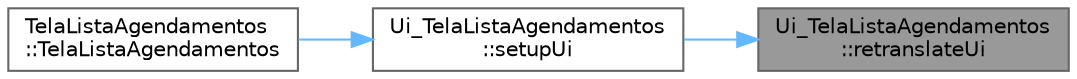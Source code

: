 digraph "Ui_TelaListaAgendamentos::retranslateUi"
{
 // LATEX_PDF_SIZE
  bgcolor="transparent";
  edge [fontname=Helvetica,fontsize=10,labelfontname=Helvetica,labelfontsize=10];
  node [fontname=Helvetica,fontsize=10,shape=box,height=0.2,width=0.4];
  rankdir="RL";
  Node1 [id="Node000001",label="Ui_TelaListaAgendamentos\l::retranslateUi",height=0.2,width=0.4,color="gray40", fillcolor="grey60", style="filled", fontcolor="black",tooltip=" "];
  Node1 -> Node2 [id="edge1_Node000001_Node000002",dir="back",color="steelblue1",style="solid",tooltip=" "];
  Node2 [id="Node000002",label="Ui_TelaListaAgendamentos\l::setupUi",height=0.2,width=0.4,color="grey40", fillcolor="white", style="filled",URL="$class_ui___tela_lista_agendamentos.html#a29b26e3a5ae9ca70e908daf1d667b79b",tooltip=" "];
  Node2 -> Node3 [id="edge2_Node000002_Node000003",dir="back",color="steelblue1",style="solid",tooltip=" "];
  Node3 [id="Node000003",label="TelaListaAgendamentos\l::TelaListaAgendamentos",height=0.2,width=0.4,color="grey40", fillcolor="white", style="filled",URL="$class_tela_lista_agendamentos.html#a5db7365b6d5518af9dd1c1b330d1b7a6",tooltip=" "];
}
